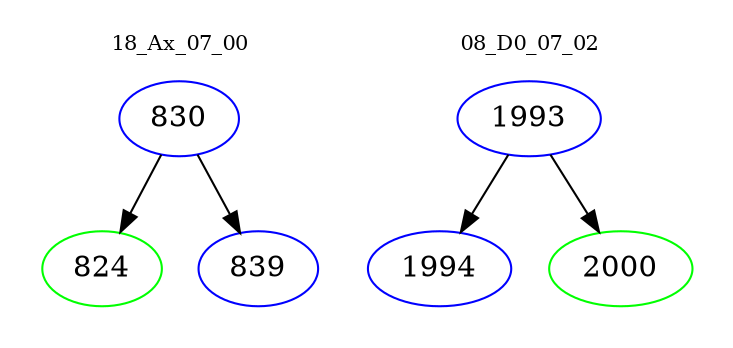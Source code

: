 digraph{
subgraph cluster_0 {
color = white
label = "18_Ax_07_00";
fontsize=10;
T0_830 [label="830", color="blue"]
T0_830 -> T0_824 [color="black"]
T0_824 [label="824", color="green"]
T0_830 -> T0_839 [color="black"]
T0_839 [label="839", color="blue"]
}
subgraph cluster_1 {
color = white
label = "08_D0_07_02";
fontsize=10;
T1_1993 [label="1993", color="blue"]
T1_1993 -> T1_1994 [color="black"]
T1_1994 [label="1994", color="blue"]
T1_1993 -> T1_2000 [color="black"]
T1_2000 [label="2000", color="green"]
}
}
